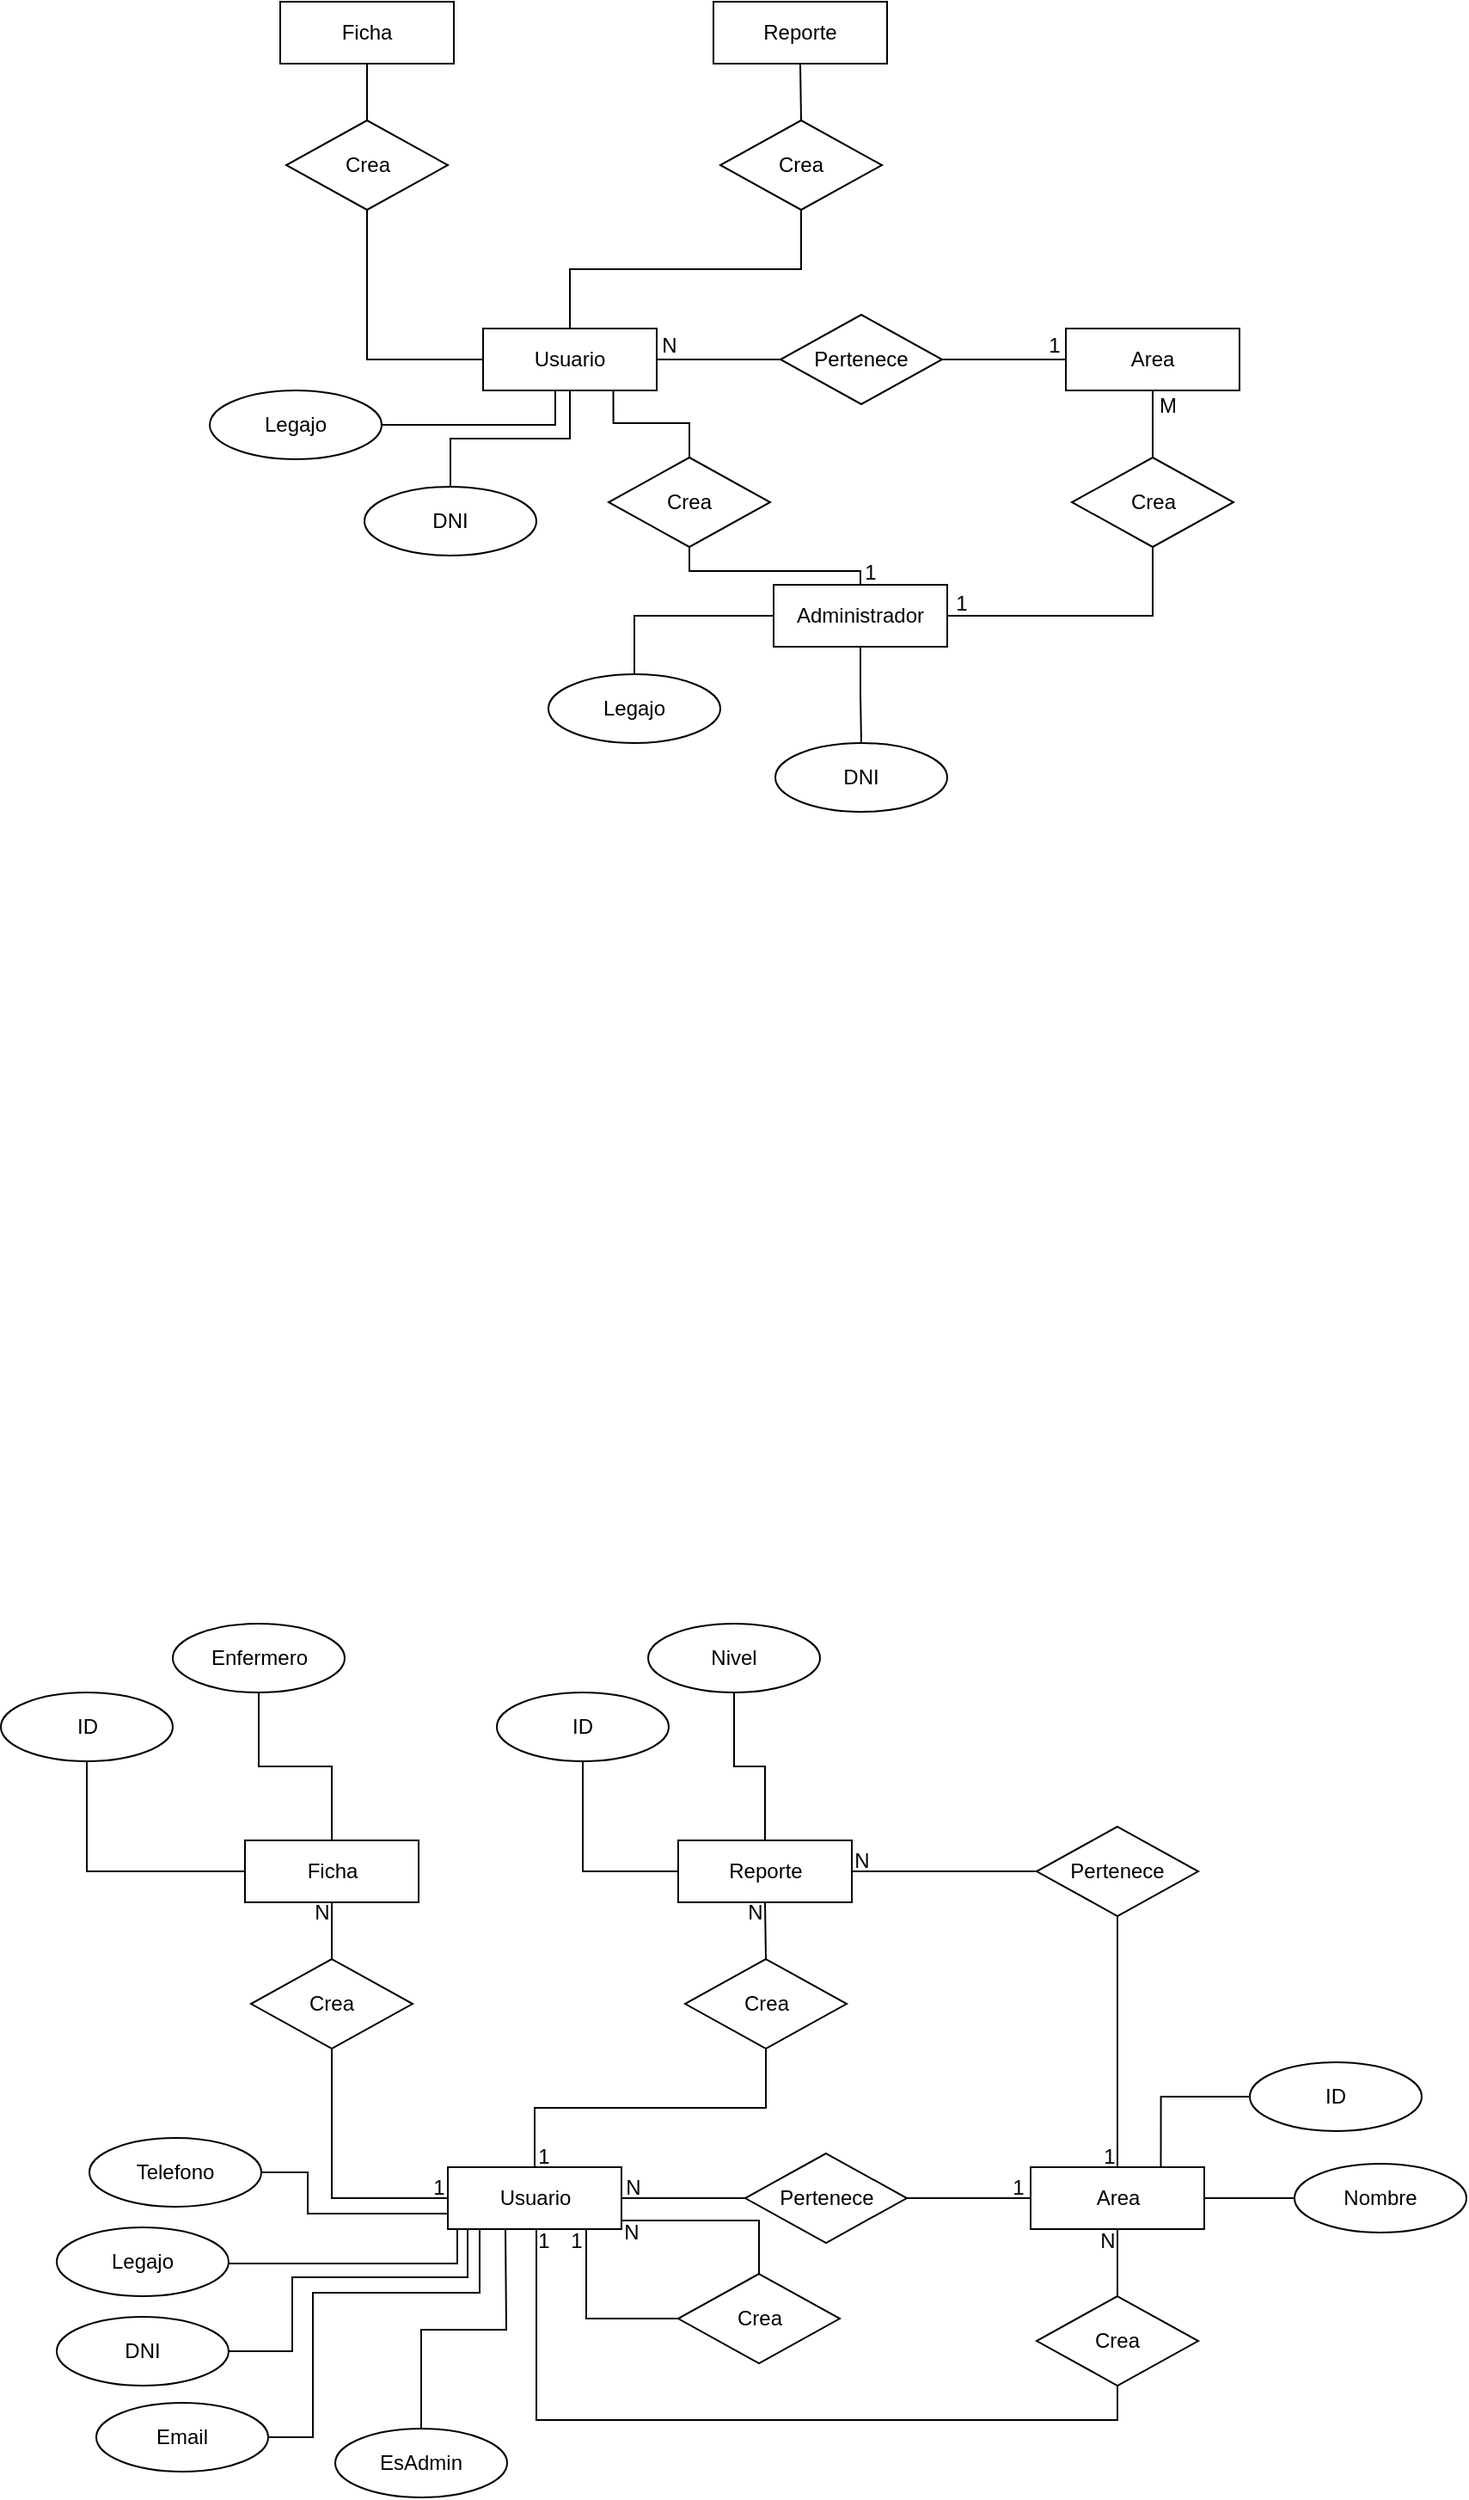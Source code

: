 <mxfile version="21.5.1" type="device">
  <diagram name="Page-1" id="MFGG28AerX6x9J0dFJ_L">
    <mxGraphModel dx="1183" dy="685" grid="0" gridSize="10" guides="1" tooltips="1" connect="1" arrows="1" fold="1" page="1" pageScale="1" pageWidth="850" pageHeight="1100" math="0" shadow="0">
      <root>
        <mxCell id="0" />
        <mxCell id="1" parent="0" />
        <mxCell id="PIQeRTQlYd9FuaGVKYcs-28" style="edgeStyle=orthogonalEdgeStyle;rounded=0;orthogonalLoop=1;jettySize=auto;html=1;exitX=0.5;exitY=0;exitDx=0;exitDy=0;endArrow=none;endFill=0;" parent="1" source="PIQeRTQlYd9FuaGVKYcs-1" target="PIQeRTQlYd9FuaGVKYcs-22" edge="1">
          <mxGeometry relative="1" as="geometry" />
        </mxCell>
        <mxCell id="PIQeRTQlYd9FuaGVKYcs-31" style="edgeStyle=orthogonalEdgeStyle;rounded=0;orthogonalLoop=1;jettySize=auto;html=1;endArrow=none;endFill=0;" parent="1" source="PIQeRTQlYd9FuaGVKYcs-1" target="PIQeRTQlYd9FuaGVKYcs-25" edge="1">
          <mxGeometry relative="1" as="geometry" />
        </mxCell>
        <mxCell id="PIQeRTQlYd9FuaGVKYcs-32" style="edgeStyle=orthogonalEdgeStyle;rounded=0;orthogonalLoop=1;jettySize=auto;html=1;endArrow=none;endFill=0;" parent="1" source="PIQeRTQlYd9FuaGVKYcs-1" target="PIQeRTQlYd9FuaGVKYcs-12" edge="1">
          <mxGeometry relative="1" as="geometry" />
        </mxCell>
        <mxCell id="PIQeRTQlYd9FuaGVKYcs-34" style="edgeStyle=orthogonalEdgeStyle;rounded=0;orthogonalLoop=1;jettySize=auto;html=1;endArrow=none;endFill=0;" parent="1" source="PIQeRTQlYd9FuaGVKYcs-1" target="PIQeRTQlYd9FuaGVKYcs-11" edge="1">
          <mxGeometry relative="1" as="geometry">
            <Array as="points">
              <mxPoint x="346" y="445" />
            </Array>
          </mxGeometry>
        </mxCell>
        <mxCell id="PIQeRTQlYd9FuaGVKYcs-35" style="edgeStyle=orthogonalEdgeStyle;rounded=0;orthogonalLoop=1;jettySize=auto;html=1;endArrow=none;endFill=0;" parent="1" source="PIQeRTQlYd9FuaGVKYcs-1" target="PIQeRTQlYd9FuaGVKYcs-26" edge="1">
          <mxGeometry relative="1" as="geometry" />
        </mxCell>
        <mxCell id="PIQeRTQlYd9FuaGVKYcs-1" value="Usuario" style="rounded=0;whiteSpace=wrap;html=1;" parent="1" vertex="1">
          <mxGeometry x="304" y="389" width="101" height="36" as="geometry" />
        </mxCell>
        <mxCell id="PIQeRTQlYd9FuaGVKYcs-2" value="Reporte" style="rounded=0;whiteSpace=wrap;html=1;" parent="1" vertex="1">
          <mxGeometry x="438" y="199" width="101" height="36" as="geometry" />
        </mxCell>
        <mxCell id="PIQeRTQlYd9FuaGVKYcs-4" value="Area" style="rounded=0;whiteSpace=wrap;html=1;" parent="1" vertex="1">
          <mxGeometry x="643" y="389" width="101" height="36" as="geometry" />
        </mxCell>
        <mxCell id="PIQeRTQlYd9FuaGVKYcs-6" value="Ficha" style="rounded=0;whiteSpace=wrap;html=1;" parent="1" vertex="1">
          <mxGeometry x="186" y="199" width="101" height="36" as="geometry" />
        </mxCell>
        <mxCell id="PIQeRTQlYd9FuaGVKYcs-11" value="Legajo" style="ellipse;whiteSpace=wrap;html=1;align=center;" parent="1" vertex="1">
          <mxGeometry x="145" y="425" width="100" height="40" as="geometry" />
        </mxCell>
        <mxCell id="PIQeRTQlYd9FuaGVKYcs-12" value="DNI" style="ellipse;whiteSpace=wrap;html=1;align=center;" parent="1" vertex="1">
          <mxGeometry x="235" y="481" width="100" height="40" as="geometry" />
        </mxCell>
        <mxCell id="PIQeRTQlYd9FuaGVKYcs-37" style="edgeStyle=orthogonalEdgeStyle;rounded=0;orthogonalLoop=1;jettySize=auto;html=1;endArrow=none;endFill=0;" parent="1" source="PIQeRTQlYd9FuaGVKYcs-14" target="PIQeRTQlYd9FuaGVKYcs-19" edge="1">
          <mxGeometry relative="1" as="geometry" />
        </mxCell>
        <mxCell id="PIQeRTQlYd9FuaGVKYcs-39" style="edgeStyle=orthogonalEdgeStyle;rounded=0;orthogonalLoop=1;jettySize=auto;html=1;endArrow=none;endFill=0;" parent="1" source="PIQeRTQlYd9FuaGVKYcs-14" target="PIQeRTQlYd9FuaGVKYcs-38" edge="1">
          <mxGeometry relative="1" as="geometry" />
        </mxCell>
        <mxCell id="PIQeRTQlYd9FuaGVKYcs-40" style="edgeStyle=orthogonalEdgeStyle;rounded=0;orthogonalLoop=1;jettySize=auto;html=1;endArrow=none;endFill=0;" parent="1" source="PIQeRTQlYd9FuaGVKYcs-14" target="PIQeRTQlYd9FuaGVKYcs-16" edge="1">
          <mxGeometry relative="1" as="geometry" />
        </mxCell>
        <mxCell id="PIQeRTQlYd9FuaGVKYcs-51" style="edgeStyle=orthogonalEdgeStyle;rounded=0;orthogonalLoop=1;jettySize=auto;html=1;endArrow=none;endFill=0;" parent="1" source="PIQeRTQlYd9FuaGVKYcs-14" target="PIQeRTQlYd9FuaGVKYcs-50" edge="1">
          <mxGeometry relative="1" as="geometry">
            <Array as="points">
              <mxPoint x="524" y="530" />
              <mxPoint x="424" y="530" />
            </Array>
          </mxGeometry>
        </mxCell>
        <mxCell id="PIQeRTQlYd9FuaGVKYcs-14" value="Administrador" style="rounded=0;whiteSpace=wrap;html=1;" parent="1" vertex="1">
          <mxGeometry x="473" y="538" width="101" height="36" as="geometry" />
        </mxCell>
        <mxCell id="PIQeRTQlYd9FuaGVKYcs-45" style="edgeStyle=orthogonalEdgeStyle;rounded=0;orthogonalLoop=1;jettySize=auto;html=1;exitX=0.5;exitY=0;exitDx=0;exitDy=0;endArrow=none;endFill=0;" parent="1" source="PIQeRTQlYd9FuaGVKYcs-16" target="PIQeRTQlYd9FuaGVKYcs-4" edge="1">
          <mxGeometry relative="1" as="geometry" />
        </mxCell>
        <mxCell id="PIQeRTQlYd9FuaGVKYcs-16" value="Crea" style="shape=rhombus;perimeter=rhombusPerimeter;whiteSpace=wrap;html=1;align=center;" parent="1" vertex="1">
          <mxGeometry x="646.5" y="464" width="94" height="52" as="geometry" />
        </mxCell>
        <mxCell id="PIQeRTQlYd9FuaGVKYcs-19" value="DNI" style="ellipse;whiteSpace=wrap;html=1;align=center;" parent="1" vertex="1">
          <mxGeometry x="474" y="630" width="100" height="40" as="geometry" />
        </mxCell>
        <mxCell id="PIQeRTQlYd9FuaGVKYcs-29" style="edgeStyle=orthogonalEdgeStyle;rounded=0;orthogonalLoop=1;jettySize=auto;html=1;exitX=0.5;exitY=0;exitDx=0;exitDy=0;entryX=0.5;entryY=1;entryDx=0;entryDy=0;endArrow=none;endFill=0;" parent="1" source="PIQeRTQlYd9FuaGVKYcs-22" target="PIQeRTQlYd9FuaGVKYcs-2" edge="1">
          <mxGeometry relative="1" as="geometry" />
        </mxCell>
        <mxCell id="PIQeRTQlYd9FuaGVKYcs-22" value="Crea" style="shape=rhombus;perimeter=rhombusPerimeter;whiteSpace=wrap;html=1;align=center;" parent="1" vertex="1">
          <mxGeometry x="442" y="268" width="94" height="52" as="geometry" />
        </mxCell>
        <mxCell id="PIQeRTQlYd9FuaGVKYcs-30" style="edgeStyle=orthogonalEdgeStyle;rounded=0;orthogonalLoop=1;jettySize=auto;html=1;exitX=0.5;exitY=0;exitDx=0;exitDy=0;endArrow=none;endFill=0;" parent="1" source="PIQeRTQlYd9FuaGVKYcs-25" target="PIQeRTQlYd9FuaGVKYcs-6" edge="1">
          <mxGeometry relative="1" as="geometry" />
        </mxCell>
        <mxCell id="PIQeRTQlYd9FuaGVKYcs-25" value="Crea" style="shape=rhombus;perimeter=rhombusPerimeter;whiteSpace=wrap;html=1;align=center;" parent="1" vertex="1">
          <mxGeometry x="189.5" y="268" width="94" height="52" as="geometry" />
        </mxCell>
        <mxCell id="PIQeRTQlYd9FuaGVKYcs-44" style="edgeStyle=orthogonalEdgeStyle;rounded=0;orthogonalLoop=1;jettySize=auto;html=1;endArrow=none;endFill=0;" parent="1" source="PIQeRTQlYd9FuaGVKYcs-26" target="PIQeRTQlYd9FuaGVKYcs-4" edge="1">
          <mxGeometry relative="1" as="geometry" />
        </mxCell>
        <mxCell id="PIQeRTQlYd9FuaGVKYcs-26" value="Pertenece" style="shape=rhombus;perimeter=rhombusPerimeter;whiteSpace=wrap;html=1;align=center;" parent="1" vertex="1">
          <mxGeometry x="477" y="381" width="94" height="52" as="geometry" />
        </mxCell>
        <mxCell id="PIQeRTQlYd9FuaGVKYcs-38" value="Legajo" style="ellipse;whiteSpace=wrap;html=1;align=center;" parent="1" vertex="1">
          <mxGeometry x="342" y="590" width="100" height="40" as="geometry" />
        </mxCell>
        <mxCell id="PIQeRTQlYd9FuaGVKYcs-46" value="N" style="text;html=1;align=center;verticalAlign=middle;resizable=0;points=[];autosize=1;strokeColor=none;fillColor=none;" parent="1" vertex="1">
          <mxGeometry x="398" y="386" width="27" height="26" as="geometry" />
        </mxCell>
        <mxCell id="PIQeRTQlYd9FuaGVKYcs-47" value="1" style="text;html=1;align=center;verticalAlign=middle;resizable=0;points=[];autosize=1;strokeColor=none;fillColor=none;" parent="1" vertex="1">
          <mxGeometry x="623" y="386" width="25" height="26" as="geometry" />
        </mxCell>
        <mxCell id="PIQeRTQlYd9FuaGVKYcs-48" value="M" style="text;html=1;align=center;verticalAlign=middle;resizable=0;points=[];autosize=1;strokeColor=none;fillColor=none;" parent="1" vertex="1">
          <mxGeometry x="688" y="421" width="28" height="26" as="geometry" />
        </mxCell>
        <mxCell id="PIQeRTQlYd9FuaGVKYcs-49" value="1" style="text;html=1;align=center;verticalAlign=middle;resizable=0;points=[];autosize=1;strokeColor=none;fillColor=none;" parent="1" vertex="1">
          <mxGeometry x="569" y="536" width="25" height="26" as="geometry" />
        </mxCell>
        <mxCell id="PIQeRTQlYd9FuaGVKYcs-52" style="edgeStyle=orthogonalEdgeStyle;rounded=0;orthogonalLoop=1;jettySize=auto;html=1;exitX=0.5;exitY=0;exitDx=0;exitDy=0;entryX=0.75;entryY=1;entryDx=0;entryDy=0;endArrow=none;endFill=0;" parent="1" source="PIQeRTQlYd9FuaGVKYcs-50" target="PIQeRTQlYd9FuaGVKYcs-1" edge="1">
          <mxGeometry relative="1" as="geometry" />
        </mxCell>
        <mxCell id="PIQeRTQlYd9FuaGVKYcs-50" value="Crea" style="shape=rhombus;perimeter=rhombusPerimeter;whiteSpace=wrap;html=1;align=center;" parent="1" vertex="1">
          <mxGeometry x="377" y="464" width="94" height="52" as="geometry" />
        </mxCell>
        <mxCell id="okNed_gnxY6hCqzSYjGm-1" value="1" style="text;html=1;align=center;verticalAlign=middle;resizable=0;points=[];autosize=1;strokeColor=none;fillColor=none;" vertex="1" parent="1">
          <mxGeometry x="516" y="518" width="25" height="26" as="geometry" />
        </mxCell>
        <mxCell id="okNed_gnxY6hCqzSYjGm-2" style="edgeStyle=orthogonalEdgeStyle;rounded=0;orthogonalLoop=1;jettySize=auto;html=1;exitX=0.5;exitY=0;exitDx=0;exitDy=0;endArrow=none;endFill=0;" edge="1" parent="1" source="okNed_gnxY6hCqzSYjGm-7" target="okNed_gnxY6hCqzSYjGm-22">
          <mxGeometry relative="1" as="geometry" />
        </mxCell>
        <mxCell id="okNed_gnxY6hCqzSYjGm-3" style="edgeStyle=orthogonalEdgeStyle;rounded=0;orthogonalLoop=1;jettySize=auto;html=1;endArrow=none;endFill=0;" edge="1" parent="1" source="okNed_gnxY6hCqzSYjGm-7" target="okNed_gnxY6hCqzSYjGm-24">
          <mxGeometry relative="1" as="geometry" />
        </mxCell>
        <mxCell id="okNed_gnxY6hCqzSYjGm-5" style="edgeStyle=orthogonalEdgeStyle;rounded=0;orthogonalLoop=1;jettySize=auto;html=1;endArrow=none;endFill=0;" edge="1" parent="1" source="okNed_gnxY6hCqzSYjGm-7" target="okNed_gnxY6hCqzSYjGm-11">
          <mxGeometry relative="1" as="geometry">
            <Array as="points">
              <mxPoint x="289" y="1514" />
            </Array>
          </mxGeometry>
        </mxCell>
        <mxCell id="okNed_gnxY6hCqzSYjGm-6" style="edgeStyle=orthogonalEdgeStyle;rounded=0;orthogonalLoop=1;jettySize=auto;html=1;endArrow=none;endFill=0;" edge="1" parent="1" source="okNed_gnxY6hCqzSYjGm-7" target="okNed_gnxY6hCqzSYjGm-26">
          <mxGeometry relative="1" as="geometry" />
        </mxCell>
        <mxCell id="okNed_gnxY6hCqzSYjGm-37" style="edgeStyle=orthogonalEdgeStyle;rounded=0;orthogonalLoop=1;jettySize=auto;html=1;exitX=0.75;exitY=1;exitDx=0;exitDy=0;entryX=0.5;entryY=1;entryDx=0;entryDy=0;endArrow=none;endFill=0;" edge="1" parent="1" source="okNed_gnxY6hCqzSYjGm-7" target="okNed_gnxY6hCqzSYjGm-19">
          <mxGeometry relative="1" as="geometry">
            <Array as="points">
              <mxPoint x="335" y="1494" />
              <mxPoint x="335" y="1605" />
              <mxPoint x="673" y="1605" />
            </Array>
          </mxGeometry>
        </mxCell>
        <mxCell id="okNed_gnxY6hCqzSYjGm-7" value="Usuario" style="rounded=0;whiteSpace=wrap;html=1;" vertex="1" parent="1">
          <mxGeometry x="283.5" y="1458" width="101" height="36" as="geometry" />
        </mxCell>
        <mxCell id="okNed_gnxY6hCqzSYjGm-63" style="edgeStyle=orthogonalEdgeStyle;rounded=0;orthogonalLoop=1;jettySize=auto;html=1;endArrow=none;endFill=0;" edge="1" parent="1" source="okNed_gnxY6hCqzSYjGm-8" target="okNed_gnxY6hCqzSYjGm-62">
          <mxGeometry relative="1" as="geometry" />
        </mxCell>
        <mxCell id="okNed_gnxY6hCqzSYjGm-67" style="edgeStyle=orthogonalEdgeStyle;rounded=0;orthogonalLoop=1;jettySize=auto;html=1;endArrow=none;endFill=0;" edge="1" parent="1" source="okNed_gnxY6hCqzSYjGm-8" target="okNed_gnxY6hCqzSYjGm-60">
          <mxGeometry relative="1" as="geometry" />
        </mxCell>
        <mxCell id="okNed_gnxY6hCqzSYjGm-68" style="edgeStyle=orthogonalEdgeStyle;rounded=0;orthogonalLoop=1;jettySize=auto;html=1;endArrow=none;endFill=0;" edge="1" parent="1" source="okNed_gnxY6hCqzSYjGm-8" target="okNed_gnxY6hCqzSYjGm-59">
          <mxGeometry relative="1" as="geometry" />
        </mxCell>
        <mxCell id="okNed_gnxY6hCqzSYjGm-8" value="Reporte" style="rounded=0;whiteSpace=wrap;html=1;" vertex="1" parent="1">
          <mxGeometry x="417.5" y="1268" width="101" height="36" as="geometry" />
        </mxCell>
        <mxCell id="okNed_gnxY6hCqzSYjGm-71" style="edgeStyle=orthogonalEdgeStyle;rounded=0;orthogonalLoop=1;jettySize=auto;html=1;endArrow=none;endFill=0;" edge="1" parent="1" source="okNed_gnxY6hCqzSYjGm-9" target="okNed_gnxY6hCqzSYjGm-70">
          <mxGeometry relative="1" as="geometry" />
        </mxCell>
        <mxCell id="okNed_gnxY6hCqzSYjGm-73" style="edgeStyle=orthogonalEdgeStyle;rounded=0;orthogonalLoop=1;jettySize=auto;html=1;exitX=0.75;exitY=0;exitDx=0;exitDy=0;entryX=0;entryY=0.5;entryDx=0;entryDy=0;endArrow=none;endFill=0;" edge="1" parent="1" source="okNed_gnxY6hCqzSYjGm-9" target="okNed_gnxY6hCqzSYjGm-69">
          <mxGeometry relative="1" as="geometry" />
        </mxCell>
        <mxCell id="okNed_gnxY6hCqzSYjGm-9" value="Area" style="rounded=0;whiteSpace=wrap;html=1;" vertex="1" parent="1">
          <mxGeometry x="622.5" y="1458" width="101" height="36" as="geometry" />
        </mxCell>
        <mxCell id="okNed_gnxY6hCqzSYjGm-10" value="Ficha" style="rounded=0;whiteSpace=wrap;html=1;" vertex="1" parent="1">
          <mxGeometry x="165.5" y="1268" width="101" height="36" as="geometry" />
        </mxCell>
        <mxCell id="okNed_gnxY6hCqzSYjGm-11" value="Legajo" style="ellipse;whiteSpace=wrap;html=1;align=center;" vertex="1" parent="1">
          <mxGeometry x="56" y="1493" width="100" height="40" as="geometry" />
        </mxCell>
        <mxCell id="okNed_gnxY6hCqzSYjGm-39" style="edgeStyle=orthogonalEdgeStyle;rounded=0;orthogonalLoop=1;jettySize=auto;html=1;exitX=1;exitY=0.5;exitDx=0;exitDy=0;endArrow=none;endFill=0;" edge="1" parent="1" source="okNed_gnxY6hCqzSYjGm-12">
          <mxGeometry relative="1" as="geometry">
            <mxPoint x="295" y="1494" as="targetPoint" />
            <Array as="points">
              <mxPoint x="193" y="1565" />
              <mxPoint x="193" y="1522" />
              <mxPoint x="295" y="1522" />
            </Array>
          </mxGeometry>
        </mxCell>
        <mxCell id="okNed_gnxY6hCqzSYjGm-12" value="DNI" style="ellipse;whiteSpace=wrap;html=1;align=center;" vertex="1" parent="1">
          <mxGeometry x="56" y="1545" width="100" height="40" as="geometry" />
        </mxCell>
        <mxCell id="okNed_gnxY6hCqzSYjGm-18" style="edgeStyle=orthogonalEdgeStyle;rounded=0;orthogonalLoop=1;jettySize=auto;html=1;exitX=0.5;exitY=0;exitDx=0;exitDy=0;endArrow=none;endFill=0;" edge="1" parent="1" source="okNed_gnxY6hCqzSYjGm-19" target="okNed_gnxY6hCqzSYjGm-9">
          <mxGeometry relative="1" as="geometry" />
        </mxCell>
        <mxCell id="okNed_gnxY6hCqzSYjGm-19" value="Crea" style="shape=rhombus;perimeter=rhombusPerimeter;whiteSpace=wrap;html=1;align=center;" vertex="1" parent="1">
          <mxGeometry x="626" y="1533" width="94" height="52" as="geometry" />
        </mxCell>
        <mxCell id="okNed_gnxY6hCqzSYjGm-21" style="edgeStyle=orthogonalEdgeStyle;rounded=0;orthogonalLoop=1;jettySize=auto;html=1;exitX=0.5;exitY=0;exitDx=0;exitDy=0;entryX=0.5;entryY=1;entryDx=0;entryDy=0;endArrow=none;endFill=0;" edge="1" parent="1" source="okNed_gnxY6hCqzSYjGm-22" target="okNed_gnxY6hCqzSYjGm-8">
          <mxGeometry relative="1" as="geometry" />
        </mxCell>
        <mxCell id="okNed_gnxY6hCqzSYjGm-22" value="Crea" style="shape=rhombus;perimeter=rhombusPerimeter;whiteSpace=wrap;html=1;align=center;" vertex="1" parent="1">
          <mxGeometry x="421.5" y="1337" width="94" height="52" as="geometry" />
        </mxCell>
        <mxCell id="okNed_gnxY6hCqzSYjGm-23" style="edgeStyle=orthogonalEdgeStyle;rounded=0;orthogonalLoop=1;jettySize=auto;html=1;exitX=0.5;exitY=0;exitDx=0;exitDy=0;endArrow=none;endFill=0;" edge="1" parent="1" source="okNed_gnxY6hCqzSYjGm-24" target="okNed_gnxY6hCqzSYjGm-10">
          <mxGeometry relative="1" as="geometry" />
        </mxCell>
        <mxCell id="okNed_gnxY6hCqzSYjGm-24" value="Crea" style="shape=rhombus;perimeter=rhombusPerimeter;whiteSpace=wrap;html=1;align=center;" vertex="1" parent="1">
          <mxGeometry x="169" y="1337" width="94" height="52" as="geometry" />
        </mxCell>
        <mxCell id="okNed_gnxY6hCqzSYjGm-25" style="edgeStyle=orthogonalEdgeStyle;rounded=0;orthogonalLoop=1;jettySize=auto;html=1;endArrow=none;endFill=0;" edge="1" parent="1" source="okNed_gnxY6hCqzSYjGm-26" target="okNed_gnxY6hCqzSYjGm-9">
          <mxGeometry relative="1" as="geometry" />
        </mxCell>
        <mxCell id="okNed_gnxY6hCqzSYjGm-26" value="Pertenece" style="shape=rhombus;perimeter=rhombusPerimeter;whiteSpace=wrap;html=1;align=center;" vertex="1" parent="1">
          <mxGeometry x="456.5" y="1450" width="94" height="52" as="geometry" />
        </mxCell>
        <mxCell id="okNed_gnxY6hCqzSYjGm-28" value="N" style="text;html=1;align=center;verticalAlign=middle;resizable=0;points=[];autosize=1;strokeColor=none;fillColor=none;" vertex="1" parent="1">
          <mxGeometry x="377.5" y="1457" width="27" height="26" as="geometry" />
        </mxCell>
        <mxCell id="okNed_gnxY6hCqzSYjGm-29" value="1" style="text;html=1;align=center;verticalAlign=middle;resizable=0;points=[];autosize=1;strokeColor=none;fillColor=none;" vertex="1" parent="1">
          <mxGeometry x="602.5" y="1457" width="25" height="26" as="geometry" />
        </mxCell>
        <mxCell id="okNed_gnxY6hCqzSYjGm-30" value="N" style="text;html=1;align=center;verticalAlign=middle;resizable=0;points=[];autosize=1;strokeColor=none;fillColor=none;" vertex="1" parent="1">
          <mxGeometry x="653.5" y="1488" width="27" height="26" as="geometry" />
        </mxCell>
        <mxCell id="okNed_gnxY6hCqzSYjGm-35" style="edgeStyle=orthogonalEdgeStyle;rounded=0;orthogonalLoop=1;jettySize=auto;html=1;exitX=0.5;exitY=0;exitDx=0;exitDy=0;endArrow=none;endFill=0;" edge="1" parent="1" source="okNed_gnxY6hCqzSYjGm-33">
          <mxGeometry relative="1" as="geometry">
            <mxPoint x="385" y="1489" as="targetPoint" />
            <Array as="points">
              <mxPoint x="465" y="1489" />
              <mxPoint x="385" y="1489" />
            </Array>
          </mxGeometry>
        </mxCell>
        <mxCell id="okNed_gnxY6hCqzSYjGm-38" style="edgeStyle=orthogonalEdgeStyle;rounded=0;orthogonalLoop=1;jettySize=auto;html=1;endArrow=none;endFill=0;" edge="1" parent="1" source="okNed_gnxY6hCqzSYjGm-33">
          <mxGeometry relative="1" as="geometry">
            <mxPoint x="365" y="1494" as="targetPoint" />
            <Array as="points">
              <mxPoint x="364" y="1546" />
              <mxPoint x="364" y="1494" />
            </Array>
          </mxGeometry>
        </mxCell>
        <mxCell id="okNed_gnxY6hCqzSYjGm-33" value="Crea" style="shape=rhombus;perimeter=rhombusPerimeter;whiteSpace=wrap;html=1;align=center;" vertex="1" parent="1">
          <mxGeometry x="417.5" y="1520" width="94" height="52" as="geometry" />
        </mxCell>
        <mxCell id="okNed_gnxY6hCqzSYjGm-41" style="edgeStyle=orthogonalEdgeStyle;rounded=0;orthogonalLoop=1;jettySize=auto;html=1;endArrow=none;endFill=0;exitX=0.5;exitY=0;exitDx=0;exitDy=0;" edge="1" parent="1" source="okNed_gnxY6hCqzSYjGm-40">
          <mxGeometry relative="1" as="geometry">
            <mxPoint x="317" y="1494" as="targetPoint" />
          </mxGeometry>
        </mxCell>
        <mxCell id="okNed_gnxY6hCqzSYjGm-40" value="EsAdmin" style="ellipse;whiteSpace=wrap;html=1;align=center;" vertex="1" parent="1">
          <mxGeometry x="218" y="1610" width="100" height="40" as="geometry" />
        </mxCell>
        <mxCell id="okNed_gnxY6hCqzSYjGm-42" value="1" style="text;html=1;align=center;verticalAlign=middle;resizable=0;points=[];autosize=1;strokeColor=none;fillColor=none;" vertex="1" parent="1">
          <mxGeometry x="345.5" y="1488" width="25" height="26" as="geometry" />
        </mxCell>
        <mxCell id="okNed_gnxY6hCqzSYjGm-43" value="N" style="text;html=1;align=center;verticalAlign=middle;resizable=0;points=[];autosize=1;strokeColor=none;fillColor=none;" vertex="1" parent="1">
          <mxGeometry x="376" y="1483" width="27" height="26" as="geometry" />
        </mxCell>
        <mxCell id="okNed_gnxY6hCqzSYjGm-44" value="1" style="text;html=1;align=center;verticalAlign=middle;resizable=0;points=[];autosize=1;strokeColor=none;fillColor=none;" vertex="1" parent="1">
          <mxGeometry x="326.5" y="1488" width="25" height="26" as="geometry" />
        </mxCell>
        <mxCell id="okNed_gnxY6hCqzSYjGm-46" value="N" style="text;html=1;align=center;verticalAlign=middle;resizable=0;points=[];autosize=1;strokeColor=none;fillColor=none;" vertex="1" parent="1">
          <mxGeometry x="448" y="1297" width="27" height="26" as="geometry" />
        </mxCell>
        <mxCell id="okNed_gnxY6hCqzSYjGm-47" value="N" style="text;html=1;align=center;verticalAlign=middle;resizable=0;points=[];autosize=1;strokeColor=none;fillColor=none;" vertex="1" parent="1">
          <mxGeometry x="196.5" y="1297" width="27" height="26" as="geometry" />
        </mxCell>
        <mxCell id="okNed_gnxY6hCqzSYjGm-48" value="1" style="text;html=1;align=center;verticalAlign=middle;resizable=0;points=[];autosize=1;strokeColor=none;fillColor=none;" vertex="1" parent="1">
          <mxGeometry x="265" y="1457" width="25" height="26" as="geometry" />
        </mxCell>
        <mxCell id="okNed_gnxY6hCqzSYjGm-49" value="1" style="text;html=1;align=center;verticalAlign=middle;resizable=0;points=[];autosize=1;strokeColor=none;fillColor=none;" vertex="1" parent="1">
          <mxGeometry x="326.5" y="1439" width="25" height="26" as="geometry" />
        </mxCell>
        <mxCell id="okNed_gnxY6hCqzSYjGm-51" style="edgeStyle=orthogonalEdgeStyle;rounded=0;orthogonalLoop=1;jettySize=auto;html=1;entryX=0;entryY=0.75;entryDx=0;entryDy=0;endArrow=none;endFill=0;" edge="1" parent="1" source="okNed_gnxY6hCqzSYjGm-50" target="okNed_gnxY6hCqzSYjGm-7">
          <mxGeometry relative="1" as="geometry">
            <Array as="points">
              <mxPoint x="202" y="1461" />
              <mxPoint x="202" y="1485" />
            </Array>
          </mxGeometry>
        </mxCell>
        <mxCell id="okNed_gnxY6hCqzSYjGm-50" value="Telefono" style="ellipse;whiteSpace=wrap;html=1;align=center;" vertex="1" parent="1">
          <mxGeometry x="75" y="1441" width="100" height="40" as="geometry" />
        </mxCell>
        <mxCell id="okNed_gnxY6hCqzSYjGm-54" style="edgeStyle=orthogonalEdgeStyle;rounded=0;orthogonalLoop=1;jettySize=auto;html=1;exitX=1;exitY=0.5;exitDx=0;exitDy=0;entryX=0.184;entryY=1.005;entryDx=0;entryDy=0;endArrow=none;endFill=0;entryPerimeter=0;" edge="1" parent="1" source="okNed_gnxY6hCqzSYjGm-53" target="okNed_gnxY6hCqzSYjGm-7">
          <mxGeometry relative="1" as="geometry">
            <Array as="points">
              <mxPoint x="205" y="1615" />
              <mxPoint x="205" y="1531" />
              <mxPoint x="302" y="1531" />
              <mxPoint x="302" y="1494" />
            </Array>
          </mxGeometry>
        </mxCell>
        <mxCell id="okNed_gnxY6hCqzSYjGm-53" value="Email" style="ellipse;whiteSpace=wrap;html=1;align=center;" vertex="1" parent="1">
          <mxGeometry x="79" y="1595" width="100" height="40" as="geometry" />
        </mxCell>
        <mxCell id="okNed_gnxY6hCqzSYjGm-57" style="edgeStyle=orthogonalEdgeStyle;rounded=0;orthogonalLoop=1;jettySize=auto;html=1;exitX=0.5;exitY=1;exitDx=0;exitDy=0;entryX=0;entryY=0.5;entryDx=0;entryDy=0;endArrow=none;endFill=0;" edge="1" parent="1" source="okNed_gnxY6hCqzSYjGm-55" target="okNed_gnxY6hCqzSYjGm-10">
          <mxGeometry relative="1" as="geometry" />
        </mxCell>
        <mxCell id="okNed_gnxY6hCqzSYjGm-55" value="ID" style="ellipse;whiteSpace=wrap;html=1;align=center;" vertex="1" parent="1">
          <mxGeometry x="23.5" y="1182" width="100" height="40" as="geometry" />
        </mxCell>
        <mxCell id="okNed_gnxY6hCqzSYjGm-58" style="edgeStyle=orthogonalEdgeStyle;rounded=0;orthogonalLoop=1;jettySize=auto;html=1;exitX=0.5;exitY=1;exitDx=0;exitDy=0;entryX=0.5;entryY=0;entryDx=0;entryDy=0;endArrow=none;endFill=0;" edge="1" parent="1" source="okNed_gnxY6hCqzSYjGm-56" target="okNed_gnxY6hCqzSYjGm-10">
          <mxGeometry relative="1" as="geometry" />
        </mxCell>
        <mxCell id="okNed_gnxY6hCqzSYjGm-56" value="Enfermero" style="ellipse;whiteSpace=wrap;html=1;align=center;" vertex="1" parent="1">
          <mxGeometry x="123.5" y="1142" width="100" height="40" as="geometry" />
        </mxCell>
        <mxCell id="okNed_gnxY6hCqzSYjGm-59" value="ID" style="ellipse;whiteSpace=wrap;html=1;align=center;" vertex="1" parent="1">
          <mxGeometry x="312" y="1182" width="100" height="40" as="geometry" />
        </mxCell>
        <mxCell id="okNed_gnxY6hCqzSYjGm-60" value="Nivel" style="ellipse;whiteSpace=wrap;html=1;align=center;" vertex="1" parent="1">
          <mxGeometry x="400" y="1142" width="100" height="40" as="geometry" />
        </mxCell>
        <mxCell id="okNed_gnxY6hCqzSYjGm-64" style="edgeStyle=orthogonalEdgeStyle;rounded=0;orthogonalLoop=1;jettySize=auto;html=1;endArrow=none;endFill=0;" edge="1" parent="1" source="okNed_gnxY6hCqzSYjGm-62" target="okNed_gnxY6hCqzSYjGm-9">
          <mxGeometry relative="1" as="geometry" />
        </mxCell>
        <mxCell id="okNed_gnxY6hCqzSYjGm-62" value="Pertenece" style="shape=rhombus;perimeter=rhombusPerimeter;whiteSpace=wrap;html=1;align=center;" vertex="1" parent="1">
          <mxGeometry x="626" y="1260" width="94" height="52" as="geometry" />
        </mxCell>
        <mxCell id="okNed_gnxY6hCqzSYjGm-65" value="1" style="text;html=1;align=center;verticalAlign=middle;resizable=0;points=[];autosize=1;strokeColor=none;fillColor=none;" vertex="1" parent="1">
          <mxGeometry x="655" y="1439" width="25" height="26" as="geometry" />
        </mxCell>
        <mxCell id="okNed_gnxY6hCqzSYjGm-66" value="N" style="text;html=1;align=center;verticalAlign=middle;resizable=0;points=[];autosize=1;strokeColor=none;fillColor=none;" vertex="1" parent="1">
          <mxGeometry x="510.5" y="1267" width="27" height="26" as="geometry" />
        </mxCell>
        <mxCell id="okNed_gnxY6hCqzSYjGm-69" value="ID" style="ellipse;whiteSpace=wrap;html=1;align=center;" vertex="1" parent="1">
          <mxGeometry x="750" y="1397" width="100" height="40" as="geometry" />
        </mxCell>
        <mxCell id="okNed_gnxY6hCqzSYjGm-70" value="Nombre" style="ellipse;whiteSpace=wrap;html=1;align=center;" vertex="1" parent="1">
          <mxGeometry x="776" y="1456" width="100" height="40" as="geometry" />
        </mxCell>
      </root>
    </mxGraphModel>
  </diagram>
</mxfile>
